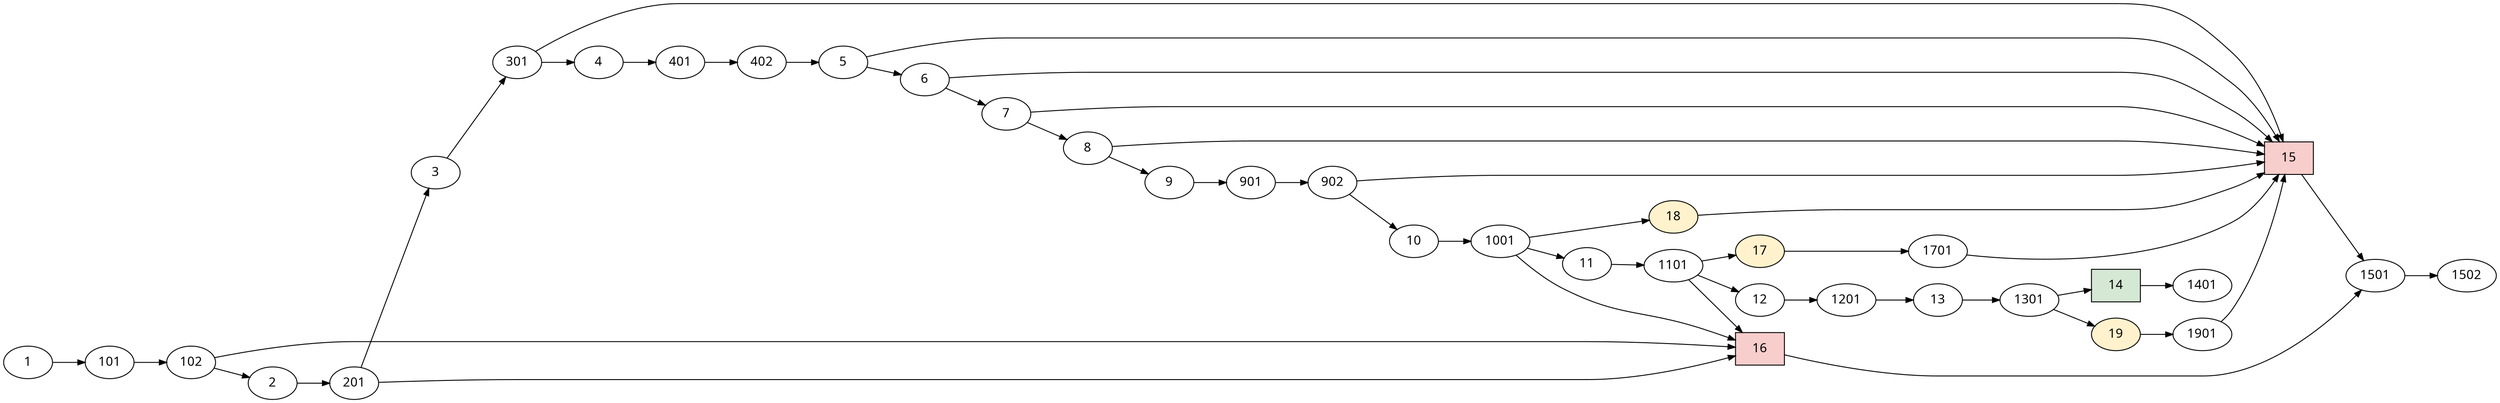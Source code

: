 digraph G {
	graph [rankdir="LR"];
	node [fontname=XITS, style=filled, fillcolor=white];
	edge [arrowsize=0.8];

	1 -> {101};
	101 -> {102};
	102 -> {2,16};
	2 -> {201};
	201 -> {3,16};
	3 -> {301};
	301 -> {4,15};
	4 -> {401};
	401 -> {402};
	402 -> {5};
	5 -> {15,6,15};
	6 -> {15,15,7};
	7 -> {15,8,15};
	8 -> {15,9,15};
	9 -> {901};
	901 -> {902};
	902 -> {10,15};
	10 -> {1001};
	1001 ->{11,18,16};
	11 -> {1101};
	1101 ->{12,16,17};
	12 -> {1201};
	1201 -> {13};
	13 -> {1301};
	1301 -> {14,19,19};
	14 -> {1401};
	15 -> {1501};
	16 -> {1501};
	1501 -> {1502};
	17 -> {1701};
	1701 -> {15};
	18 -> {15};
	19 -> {1901};
	1901 -> {15};

	14, 15, 16 [shape=box];

	15, 16 [fillcolor="#f8cecc"]; // red
	17, 18, 19 [fillcolor="#fff2cc"]; // yellow
	14 [fillcolor="#d5e8d4"]; // green

	// 1401 -> {*};
	// 1502 -> {*};
}